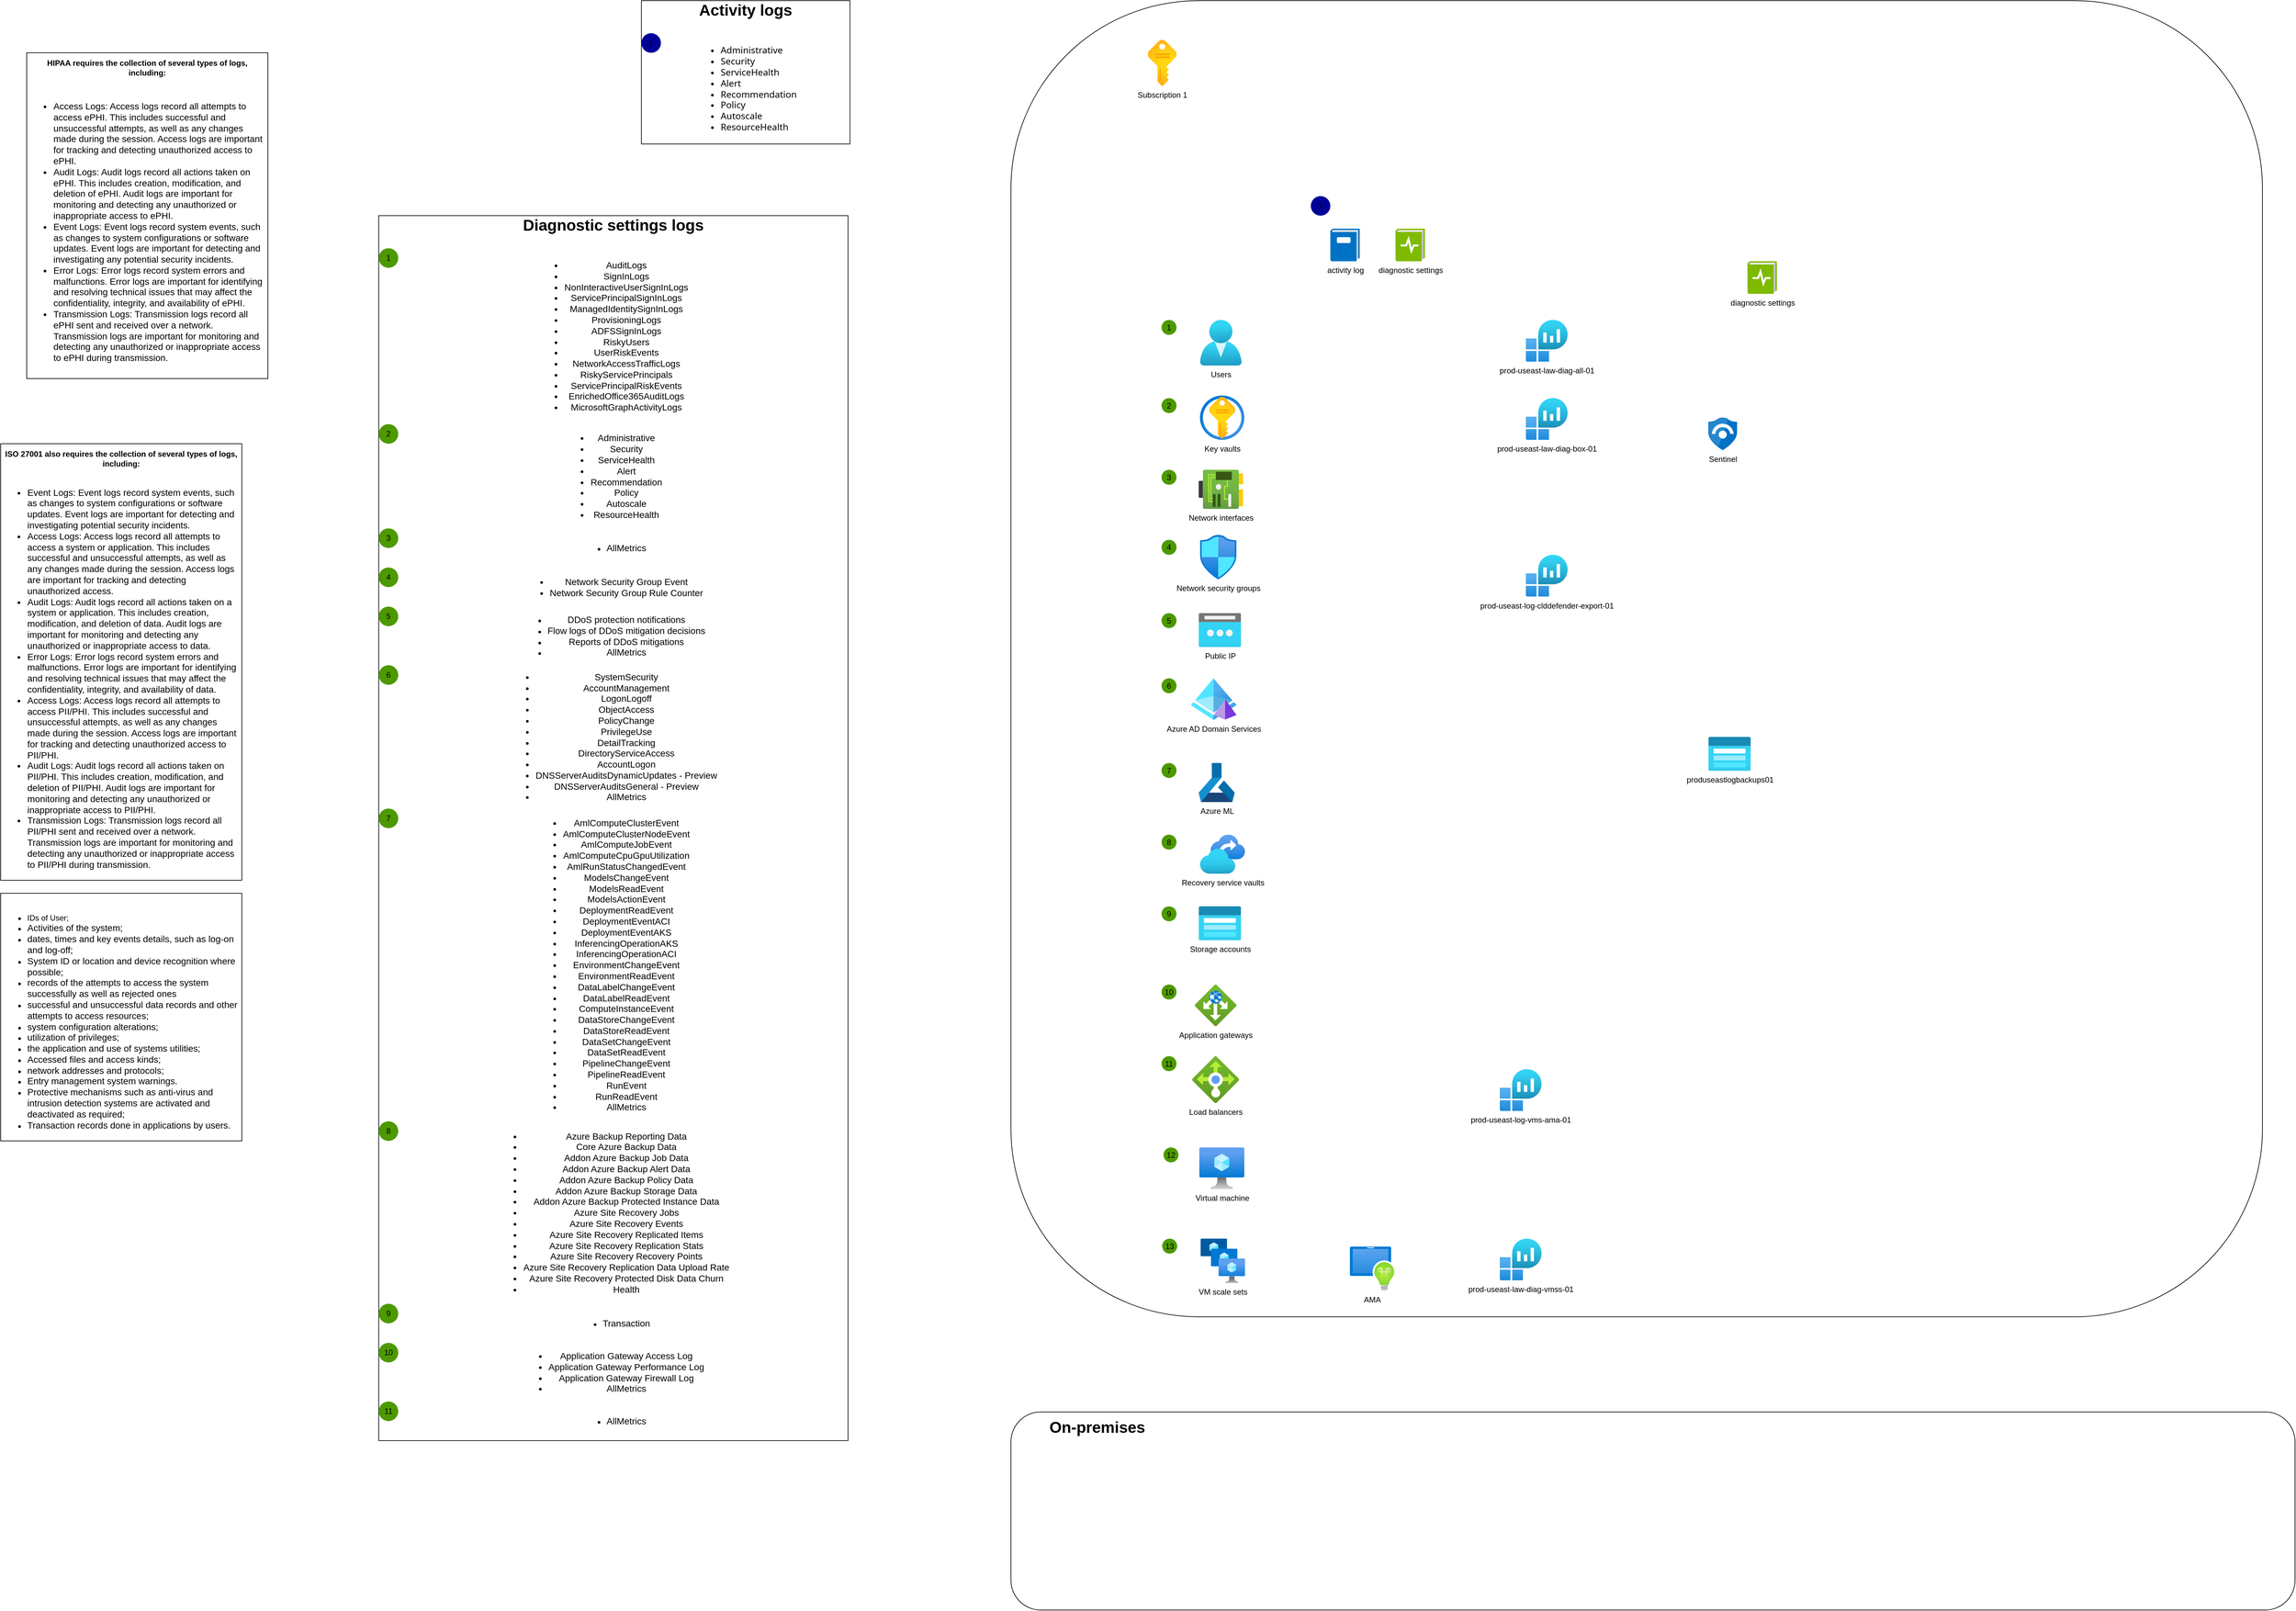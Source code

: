 <mxfile compressed="true" version="21.5.2" type="github"><diagram name="Page-1" id="dkmab9GLrClfwDP9RH8d"><mxGraphModel dx="7014" dy="3872" grid="1" gridSize="10" guides="1" tooltips="1" connect="1" arrows="1" fold="1" page="1" pageScale="1" pageWidth="827" pageHeight="1169" math="0" shadow="0"><root><mxCell id="0"/><mxCell id="1" parent="0"/><mxCell id="lK_kKArGwj4I3FMrGu4r-29" value="" style="rounded=1;whiteSpace=wrap;html=1;labelBackgroundColor=default;" parent="1" vertex="1"><mxGeometry x="-580" y="-610" width="1920" height="2020" as="geometry"/></mxCell><mxCell id="lK_kKArGwj4I3FMrGu4r-1" value="prod-useast-law-diag-vmss-01" style="image;aspect=fixed;html=1;points=[];align=center;fontSize=12;image=img/lib/azure2/analytics/Log_Analytics_Workspaces.svg;" parent="1" vertex="1"><mxGeometry x="170" y="1290" width="64" height="64" as="geometry"/></mxCell><mxCell id="lK_kKArGwj4I3FMrGu4r-2" value="prod-useast-law-diag-box-01" style="image;aspect=fixed;html=1;points=[];align=center;fontSize=12;image=img/lib/azure2/analytics/Log_Analytics_Workspaces.svg;" parent="1" vertex="1"><mxGeometry x="210" width="64" height="64" as="geometry"/></mxCell><mxCell id="lK_kKArGwj4I3FMrGu4r-3" value="prod-useast-law-diag-all-01" style="image;aspect=fixed;html=1;points=[];align=center;fontSize=12;image=img/lib/azure2/analytics/Log_Analytics_Workspaces.svg;" parent="1" vertex="1"><mxGeometry x="210" y="-120" width="64" height="64" as="geometry"/></mxCell><mxCell id="lK_kKArGwj4I3FMrGu4r-4" value="prod-useast-log-clddefender-export-01" style="image;aspect=fixed;html=1;points=[];align=center;fontSize=12;image=img/lib/azure2/analytics/Log_Analytics_Workspaces.svg;" parent="1" vertex="1"><mxGeometry x="210" y="240.5" width="64" height="64" as="geometry"/></mxCell><mxCell id="lK_kKArGwj4I3FMrGu4r-10" value="prod-useast-log-vms-ama-01" style="image;aspect=fixed;html=1;points=[];align=center;fontSize=12;image=img/lib/azure2/analytics/Log_Analytics_Workspaces.svg;" parent="1" vertex="1"><mxGeometry x="170" y="1030" width="64" height="64" as="geometry"/></mxCell><mxCell id="lK_kKArGwj4I3FMrGu4r-11" value="produseastlogbackups01" style="image;aspect=fixed;html=1;points=[];align=center;fontSize=12;image=img/lib/azure2/storage/Storage_Accounts_Classic.svg;" parent="1" vertex="1"><mxGeometry x="490" y="520" width="65" height="52" as="geometry"/></mxCell><mxCell id="lK_kKArGwj4I3FMrGu4r-12" value="diagnostic settings" style="image;sketch=0;aspect=fixed;html=1;points=[];align=center;fontSize=12;image=img/lib/mscae/LogDiagnostics.svg;" parent="1" vertex="1"><mxGeometry x="550" y="-210" width="45" height="50" as="geometry"/></mxCell><mxCell id="lK_kKArGwj4I3FMrGu4r-13" value="diagnostic settings" style="image;sketch=0;aspect=fixed;html=1;points=[];align=center;fontSize=12;image=img/lib/mscae/LogDiagnostics.svg;" parent="1" vertex="1"><mxGeometry x="10" y="-260" width="45" height="50" as="geometry"/></mxCell><mxCell id="lK_kKArGwj4I3FMrGu4r-14" value="activity log" style="image;sketch=0;aspect=fixed;html=1;points=[];align=center;fontSize=12;image=img/lib/mscae/Log.svg;" parent="1" vertex="1"><mxGeometry x="-90" y="-260" width="45" height="50" as="geometry"/></mxCell><mxCell id="lK_kKArGwj4I3FMrGu4r-15" value="Sentinel" style="image;sketch=0;aspect=fixed;html=1;points=[];align=center;fontSize=12;image=img/lib/mscae/Azure_Sentinel.svg;" parent="1" vertex="1"><mxGeometry x="490" y="30" width="44" height="50" as="geometry"/></mxCell><mxCell id="lK_kKArGwj4I3FMrGu4r-16" value="Users" style="image;aspect=fixed;html=1;points=[];align=center;fontSize=12;image=img/lib/azure2/identity/Users.svg;" parent="1" vertex="1"><mxGeometry x="-290" y="-120" width="64" height="70" as="geometry"/></mxCell><mxCell id="lK_kKArGwj4I3FMrGu4r-17" value="Key vaults" style="image;aspect=fixed;html=1;points=[];align=center;fontSize=12;image=img/lib/azure2/security/Key_Vaults.svg;" parent="1" vertex="1"><mxGeometry x="-290" y="-4" width="68" height="68" as="geometry"/></mxCell><mxCell id="lK_kKArGwj4I3FMrGu4r-18" value="Network interfaces" style="image;aspect=fixed;html=1;points=[];align=center;fontSize=12;image=img/lib/azure2/networking/Network_Interfaces.svg;" parent="1" vertex="1"><mxGeometry x="-292" y="110" width="68" height="60" as="geometry"/></mxCell><mxCell id="lK_kKArGwj4I3FMrGu4r-19" value="Network security groups" style="image;aspect=fixed;html=1;points=[];align=center;fontSize=12;image=img/lib/azure2/networking/Network_Security_Groups.svg;" parent="1" vertex="1"><mxGeometry x="-290" y="210" width="56.0" height="68" as="geometry"/></mxCell><mxCell id="lK_kKArGwj4I3FMrGu4r-20" value="Public IP" style="image;aspect=fixed;html=1;points=[];align=center;fontSize=12;image=img/lib/azure2/networking/Public_IP_Addresses.svg;" parent="1" vertex="1"><mxGeometry x="-292" y="330" width="65" height="52" as="geometry"/></mxCell><mxCell id="lK_kKArGwj4I3FMrGu4r-21" value="VM scale sets" style="image;aspect=fixed;html=1;points=[];align=center;fontSize=12;image=img/lib/azure2/compute/VM_Scale_Sets.svg;" parent="1" vertex="1"><mxGeometry x="-289" y="1290" width="68" height="68" as="geometry"/></mxCell><mxCell id="lK_kKArGwj4I3FMrGu4r-22" value="Azure ML" style="image;sketch=0;aspect=fixed;html=1;points=[];align=center;fontSize=12;image=img/lib/mscae/Machine_Learning_Service_Workspaces.svg;" parent="1" vertex="1"><mxGeometry x="-292" y="560" width="55.2" height="60" as="geometry"/></mxCell><mxCell id="lK_kKArGwj4I3FMrGu4r-23" value="Recovery service vaults" style="image;aspect=fixed;html=1;points=[];align=center;fontSize=12;image=img/lib/azure2/management_governance/Recovery_Services_Vaults.svg;" parent="1" vertex="1"><mxGeometry x="-290" y="670" width="69" height="60" as="geometry"/></mxCell><mxCell id="lK_kKArGwj4I3FMrGu4r-24" value="Storage accounts" style="image;aspect=fixed;html=1;points=[];align=center;fontSize=12;image=img/lib/azure2/storage/Storage_Accounts_Classic.svg;" parent="1" vertex="1"><mxGeometry x="-292" y="780" width="65" height="52" as="geometry"/></mxCell><mxCell id="lK_kKArGwj4I3FMrGu4r-25" value="Application gateways" style="image;aspect=fixed;html=1;points=[];align=center;fontSize=12;image=img/lib/azure2/networking/Application_Gateways.svg;" parent="1" vertex="1"><mxGeometry x="-298" y="900" width="64" height="64" as="geometry"/></mxCell><mxCell id="lK_kKArGwj4I3FMrGu4r-26" value="Virtual machine" style="image;aspect=fixed;html=1;points=[];align=center;fontSize=12;image=img/lib/azure2/compute/Virtual_Machine.svg;" parent="1" vertex="1"><mxGeometry x="-291" y="1150" width="69" height="64" as="geometry"/></mxCell><mxCell id="lK_kKArGwj4I3FMrGu4r-28" value="Subscription 1" style="image;aspect=fixed;html=1;points=[];align=center;fontSize=12;image=img/lib/azure2/general/Subscriptions.svg;" parent="1" vertex="1"><mxGeometry x="-370" y="-550" width="44" height="71" as="geometry"/></mxCell><mxCell id="WbE1LeyKp8yqfBWYO2oa-1" value="" style="rounded=0;whiteSpace=wrap;html=1;strokeColor=#000000;labelBackgroundColor=default;" parent="1" vertex="1"><mxGeometry x="-1550" y="-280" width="720" height="1880" as="geometry"/></mxCell><mxCell id="WbE1LeyKp8yqfBWYO2oa-4" value="&lt;b&gt;&lt;font style=&quot;font-size: 24px;&quot;&gt;Diagnostic settings logs&lt;/font&gt;&lt;/b&gt;" style="text;html=1;strokeColor=none;fillColor=none;align=center;verticalAlign=middle;whiteSpace=wrap;rounded=0;strokeWidth=8;" parent="1" vertex="1"><mxGeometry x="-1550" y="-280" width="720" height="30" as="geometry"/></mxCell><mxCell id="WbE1LeyKp8yqfBWYO2oa-7" value="&lt;ul style=&quot;outline: none !important; font-size: 14px;&quot; class=&quot;&quot; data-bind=&quot;foreach: data.availableCategories, visible: data.summaryOptions.isShoeBoxV2()&quot;&gt;&lt;li style=&quot;font-weight: inherit; outline: none !important;&quot;&gt;&lt;font style=&quot;font-size: 14px;&quot;&gt;AuditLogs&lt;/font&gt;&lt;/li&gt;&lt;li style=&quot;font-weight: inherit; outline: none !important;&quot;&gt;&lt;span style=&quot;font-weight: inherit; outline: none !important;&quot; data-bind=&quot;text: localizedValue&quot;&gt;&lt;font style=&quot;font-size: 14px;&quot;&gt;SignInLogs&lt;/font&gt;&lt;/span&gt;&lt;/li&gt;&lt;li style=&quot;font-weight: inherit; outline: none !important;&quot;&gt;&lt;span style=&quot;font-weight: inherit; outline: none !important;&quot; data-bind=&quot;text: localizedValue&quot;&gt;&lt;font style=&quot;font-size: 14px;&quot;&gt;NonInteractiveUserSignInLogs&lt;/font&gt;&lt;/span&gt;&lt;/li&gt;&lt;li style=&quot;font-weight: inherit; outline: none !important;&quot;&gt;&lt;span style=&quot;font-weight: inherit; outline: none !important;&quot; data-bind=&quot;text: localizedValue&quot;&gt;&lt;font style=&quot;font-size: 14px;&quot;&gt;ServicePrincipalSignInLogs&lt;/font&gt;&lt;/span&gt;&lt;/li&gt;&lt;li style=&quot;font-weight: inherit; outline: none !important;&quot;&gt;&lt;span style=&quot;font-weight: inherit; outline: none !important;&quot; data-bind=&quot;text: localizedValue&quot;&gt;&lt;font style=&quot;font-size: 14px;&quot;&gt;ManagedIdentitySignInLogs&lt;/font&gt;&lt;/span&gt;&lt;/li&gt;&lt;li style=&quot;font-weight: inherit; outline: none !important;&quot;&gt;&lt;span style=&quot;font-weight: inherit; outline: none !important;&quot; data-bind=&quot;text: localizedValue&quot;&gt;&lt;font style=&quot;font-size: 14px;&quot;&gt;ProvisioningLogs&lt;/font&gt;&lt;/span&gt;&lt;/li&gt;&lt;li style=&quot;font-weight: inherit; outline: none !important;&quot;&gt;&lt;span style=&quot;font-weight: inherit; outline: none !important;&quot; data-bind=&quot;text: localizedValue&quot;&gt;&lt;font style=&quot;font-size: 14px;&quot;&gt;ADFSSignInLogs&lt;/font&gt;&lt;/span&gt;&lt;/li&gt;&lt;li style=&quot;font-weight: inherit; outline: none !important;&quot;&gt;&lt;span style=&quot;font-weight: inherit; outline: none !important;&quot; data-bind=&quot;text: localizedValue&quot;&gt;&lt;font style=&quot;font-size: 14px;&quot;&gt;RiskyUsers&lt;/font&gt;&lt;/span&gt;&lt;/li&gt;&lt;li style=&quot;font-weight: inherit; outline: none !important;&quot;&gt;&lt;span style=&quot;font-weight: inherit; outline: none !important;&quot; data-bind=&quot;text: localizedValue&quot;&gt;&lt;font style=&quot;font-size: 14px;&quot;&gt;UserRiskEvents&lt;/font&gt;&lt;/span&gt;&lt;/li&gt;&lt;li style=&quot;font-weight: inherit; outline: none !important;&quot;&gt;&lt;span style=&quot;font-weight: inherit; outline: none !important;&quot; data-bind=&quot;text: localizedValue&quot;&gt;&lt;font style=&quot;font-size: 14px;&quot;&gt;NetworkAccessTrafficLogs&lt;/font&gt;&lt;/span&gt;&lt;/li&gt;&lt;li style=&quot;font-weight: inherit; outline: none !important;&quot;&gt;&lt;span style=&quot;font-weight: inherit; outline: none !important;&quot; data-bind=&quot;text: localizedValue&quot;&gt;&lt;font style=&quot;font-size: 14px;&quot;&gt;RiskyServicePrincipals&lt;/font&gt;&lt;/span&gt;&lt;/li&gt;&lt;li style=&quot;font-weight: inherit; outline: none !important;&quot;&gt;&lt;span style=&quot;font-weight: inherit; outline: none !important;&quot; data-bind=&quot;text: localizedValue&quot;&gt;&lt;font style=&quot;font-size: 14px;&quot;&gt;ServicePrincipalRiskEvents&lt;/font&gt;&lt;/span&gt;&lt;/li&gt;&lt;li style=&quot;font-weight: inherit; outline: none !important;&quot;&gt;&lt;span style=&quot;font-weight: inherit; outline: none !important;&quot; data-bind=&quot;text: localizedValue&quot;&gt;&lt;font style=&quot;font-size: 14px;&quot;&gt;EnrichedOffice365AuditLogs&lt;/font&gt;&lt;/span&gt;&lt;/li&gt;&lt;li style=&quot;font-weight: inherit; outline: none !important;&quot;&gt;&lt;span style=&quot;font-weight: inherit; outline: none !important;&quot; data-bind=&quot;text: localizedValue&quot;&gt;&lt;font style=&quot;font-size: 14px;&quot;&gt;MicrosoftGraphActivityLogs&lt;/font&gt;&lt;/span&gt;&lt;/li&gt;&lt;/ul&gt;" style="text;html=1;strokeColor=none;fillColor=none;align=center;verticalAlign=middle;whiteSpace=wrap;rounded=0;labelBackgroundColor=none;fontColor=default;" parent="1" vertex="1"><mxGeometry x="-1550" y="-230" width="720" height="270" as="geometry"/></mxCell><mxCell id="X6pGdibxIXQgzbIz9SDd-1" value="Azure AD Domain Services" style="image;aspect=fixed;html=1;points=[];align=center;fontSize=12;image=img/lib/azure2/identity/Azure_AD_Domain_Services.svg;" vertex="1" parent="1"><mxGeometry x="-304" y="430" width="70" height="64" as="geometry"/></mxCell><mxCell id="X6pGdibxIXQgzbIz9SDd-2" value="1" style="ellipse;whiteSpace=wrap;html=1;aspect=fixed;fillColor=#4D9900;strokeColor=none;labelBackgroundColor=none;" vertex="1" parent="1"><mxGeometry x="-349" y="-120" width="23" height="23" as="geometry"/></mxCell><mxCell id="X6pGdibxIXQgzbIz9SDd-3" value="2" style="ellipse;whiteSpace=wrap;html=1;aspect=fixed;fillColor=#4D9900;strokeColor=none;labelBackgroundColor=none;" vertex="1" parent="1"><mxGeometry x="-349" width="23" height="23" as="geometry"/></mxCell><mxCell id="X6pGdibxIXQgzbIz9SDd-4" value="3" style="ellipse;whiteSpace=wrap;html=1;aspect=fixed;fillColor=#4D9900;strokeColor=none;labelBackgroundColor=none;" vertex="1" parent="1"><mxGeometry x="-349" y="110" width="23" height="23" as="geometry"/></mxCell><mxCell id="X6pGdibxIXQgzbIz9SDd-5" value="4" style="ellipse;whiteSpace=wrap;html=1;aspect=fixed;fillColor=#4D9900;strokeColor=none;labelBackgroundColor=none;" vertex="1" parent="1"><mxGeometry x="-349" y="217.5" width="23" height="23" as="geometry"/></mxCell><mxCell id="X6pGdibxIXQgzbIz9SDd-6" value="5" style="ellipse;whiteSpace=wrap;html=1;aspect=fixed;fillColor=#4D9900;strokeColor=none;labelBackgroundColor=none;" vertex="1" parent="1"><mxGeometry x="-349" y="330" width="23" height="23" as="geometry"/></mxCell><mxCell id="X6pGdibxIXQgzbIz9SDd-7" value="13" style="ellipse;whiteSpace=wrap;html=1;aspect=fixed;fillColor=#4D9900;strokeColor=none;labelBackgroundColor=none;" vertex="1" parent="1"><mxGeometry x="-348" y="1290" width="23" height="23" as="geometry"/></mxCell><mxCell id="X6pGdibxIXQgzbIz9SDd-8" value="7" style="ellipse;whiteSpace=wrap;html=1;aspect=fixed;fillColor=#4D9900;strokeColor=none;labelBackgroundColor=none;" vertex="1" parent="1"><mxGeometry x="-349" y="560" width="23" height="23" as="geometry"/></mxCell><mxCell id="X6pGdibxIXQgzbIz9SDd-9" value="8" style="ellipse;whiteSpace=wrap;html=1;aspect=fixed;fillColor=#4D9900;strokeColor=none;labelBackgroundColor=none;" vertex="1" parent="1"><mxGeometry x="-349" y="670" width="23" height="23" as="geometry"/></mxCell><mxCell id="X6pGdibxIXQgzbIz9SDd-10" value="9" style="ellipse;whiteSpace=wrap;html=1;aspect=fixed;fillColor=#4D9900;strokeColor=none;labelBackgroundColor=none;" vertex="1" parent="1"><mxGeometry x="-349" y="780" width="23" height="23" as="geometry"/></mxCell><mxCell id="X6pGdibxIXQgzbIz9SDd-11" value="10" style="ellipse;whiteSpace=wrap;html=1;aspect=fixed;fillColor=#4D9900;strokeColor=none;labelBackgroundColor=none;" vertex="1" parent="1"><mxGeometry x="-349" y="900" width="23" height="23" as="geometry"/></mxCell><mxCell id="X6pGdibxIXQgzbIz9SDd-12" value="12" style="ellipse;whiteSpace=wrap;html=1;aspect=fixed;fillColor=#4D9900;strokeColor=none;labelBackgroundColor=none;" vertex="1" parent="1"><mxGeometry x="-346" y="1150" width="23" height="23" as="geometry"/></mxCell><mxCell id="X6pGdibxIXQgzbIz9SDd-13" value="6" style="ellipse;whiteSpace=wrap;html=1;aspect=fixed;fillColor=#4D9900;strokeColor=none;labelBackgroundColor=none;" vertex="1" parent="1"><mxGeometry x="-349" y="430" width="23" height="23" as="geometry"/></mxCell><mxCell id="X6pGdibxIXQgzbIz9SDd-14" value="1" style="ellipse;whiteSpace=wrap;html=1;aspect=fixed;fillColor=#4D9900;strokeColor=none;labelBackgroundColor=none;align=center;" vertex="1" parent="1"><mxGeometry x="-1550" y="-230" width="30" height="30" as="geometry"/></mxCell><mxCell id="X6pGdibxIXQgzbIz9SDd-15" value="" style="rounded=0;whiteSpace=wrap;html=1;strokeColor=#000000;labelBackgroundColor=default;" vertex="1" parent="1"><mxGeometry x="-1147" y="-610" width="320" height="220" as="geometry"/></mxCell><mxCell id="X6pGdibxIXQgzbIz9SDd-16" value="&lt;b&gt;&lt;font style=&quot;font-size: 24px;&quot;&gt;Activity logs&lt;/font&gt;&lt;/b&gt;" style="text;html=1;strokeColor=none;fillColor=none;align=center;verticalAlign=middle;whiteSpace=wrap;rounded=0;strokeWidth=8;" vertex="1" parent="1"><mxGeometry x="-1147" y="-610" width="320" height="30" as="geometry"/></mxCell><mxCell id="X6pGdibxIXQgzbIz9SDd-17" value="&lt;ul style=&quot;text-align: start; font-size: 14px; outline: none !important;&quot; class=&quot;&quot; data-bind=&quot;foreach: data.availableCategories, visible: data.summaryOptions.isShoeBoxV2()&quot;&gt;&lt;li style=&quot;font-size: 14px; outline: none !important;&quot;&gt;&lt;font face=&quot;az_ea_font, Segoe UI, az_font, system-ui, -apple-system, BlinkMacSystemFont, Roboto, Oxygen, Ubuntu, Cantarell, Open Sans, Helvetica Neue, sans-serif&quot; style=&quot;font-size: 14px;&quot;&gt;Administrative&lt;/font&gt;&lt;/li&gt;&lt;li style=&quot;font-size: 14px; outline: none !important;&quot;&gt;&lt;font face=&quot;az_ea_font, Segoe UI, az_font, system-ui, -apple-system, BlinkMacSystemFont, Roboto, Oxygen, Ubuntu, Cantarell, Open Sans, Helvetica Neue, sans-serif&quot; style=&quot;font-size: 14px;&quot;&gt;&lt;span style=&quot;font-size: 14px;&quot;&gt;Security&lt;/span&gt;&lt;/font&gt;&lt;/li&gt;&lt;li style=&quot;font-size: 14px; outline: none !important;&quot;&gt;&lt;font face=&quot;az_ea_font, Segoe UI, az_font, system-ui, -apple-system, BlinkMacSystemFont, Roboto, Oxygen, Ubuntu, Cantarell, Open Sans, Helvetica Neue, sans-serif&quot; style=&quot;font-size: 14px;&quot;&gt;&lt;span style=&quot;font-size: 14px;&quot;&gt;ServiceHealth&lt;/span&gt;&lt;/font&gt;&lt;/li&gt;&lt;li style=&quot;font-size: 14px; outline: none !important;&quot;&gt;&lt;font style=&quot;font-size: 14px;&quot; face=&quot;az_ea_font, Segoe UI, az_font, system-ui, -apple-system, BlinkMacSystemFont, Roboto, Oxygen, Ubuntu, Cantarell, Open Sans, Helvetica Neue, sans-serif&quot;&gt;Alert&lt;/font&gt;&lt;/li&gt;&lt;li style=&quot;font-size: 14px; outline: none !important;&quot;&gt;&lt;font face=&quot;az_ea_font, Segoe UI, az_font, system-ui, -apple-system, BlinkMacSystemFont, Roboto, Oxygen, Ubuntu, Cantarell, Open Sans, Helvetica Neue, sans-serif&quot; style=&quot;font-size: 14px;&quot;&gt;&lt;span style=&quot;font-size: 14px;&quot;&gt;Recommendation&lt;/span&gt;&lt;/font&gt;&lt;/li&gt;&lt;li style=&quot;font-size: 14px; outline: none !important;&quot;&gt;&lt;font face=&quot;az_ea_font, Segoe UI, az_font, system-ui, -apple-system, BlinkMacSystemFont, Roboto, Oxygen, Ubuntu, Cantarell, Open Sans, Helvetica Neue, sans-serif&quot; style=&quot;font-size: 14px;&quot;&gt;&lt;span style=&quot;font-size: 14px;&quot;&gt;Policy&lt;/span&gt;&lt;/font&gt;&lt;/li&gt;&lt;li style=&quot;font-size: 14px; outline: none !important;&quot;&gt;&lt;font face=&quot;az_ea_font, Segoe UI, az_font, system-ui, -apple-system, BlinkMacSystemFont, Roboto, Oxygen, Ubuntu, Cantarell, Open Sans, Helvetica Neue, sans-serif&quot; style=&quot;font-size: 14px;&quot;&gt;&lt;span style=&quot;font-size: 14px;&quot;&gt;Autoscale&lt;/span&gt;&lt;/font&gt;&lt;/li&gt;&lt;li style=&quot;font-size: 14px; outline: none !important;&quot;&gt;&lt;font face=&quot;az_ea_font, Segoe UI, az_font, system-ui, -apple-system, BlinkMacSystemFont, Roboto, Oxygen, Ubuntu, Cantarell, Open Sans, Helvetica Neue, sans-serif&quot; style=&quot;font-size: 14px;&quot;&gt;&lt;span style=&quot;font-size: 14px;&quot;&gt;ResourceHealth&lt;/span&gt;&lt;/font&gt;&lt;/li&gt;&lt;/ul&gt;" style="text;html=1;strokeColor=none;fillColor=none;align=center;verticalAlign=middle;whiteSpace=wrap;rounded=0;labelBackgroundColor=none;fontColor=default;fontSize=14;" vertex="1" parent="1"><mxGeometry x="-1147" y="-560" width="320" height="170" as="geometry"/></mxCell><mxCell id="X6pGdibxIXQgzbIz9SDd-18" value="1" style="ellipse;whiteSpace=wrap;html=1;aspect=fixed;fillColor=#000099;strokeColor=none;labelBackgroundColor=none;" vertex="1" parent="1"><mxGeometry x="-1147" y="-560" width="30" height="30" as="geometry"/></mxCell><mxCell id="X6pGdibxIXQgzbIz9SDd-19" value="1" style="ellipse;whiteSpace=wrap;html=1;aspect=fixed;fillColor=#000099;strokeColor=none;labelBackgroundColor=none;" vertex="1" parent="1"><mxGeometry x="-120" y="-310" width="30" height="30" as="geometry"/></mxCell><mxCell id="X6pGdibxIXQgzbIz9SDd-21" style="edgeStyle=orthogonalEdgeStyle;rounded=0;orthogonalLoop=1;jettySize=auto;html=1;exitX=0.5;exitY=1;exitDx=0;exitDy=0;" edge="1" parent="1" source="X6pGdibxIXQgzbIz9SDd-17" target="X6pGdibxIXQgzbIz9SDd-17"><mxGeometry relative="1" as="geometry"/></mxCell><mxCell id="X6pGdibxIXQgzbIz9SDd-23" value="&lt;ul style=&quot;outline: none !important; font-size: 14px;&quot; class=&quot;&quot; data-bind=&quot;foreach: data.availableCategories, visible: data.summaryOptions.isShoeBoxV2()&quot;&gt;&lt;li style=&quot;outline: none !important;&quot;&gt;&lt;font style=&quot;font-size: 14px;&quot;&gt;&lt;span style=&quot;background-color: initial;&quot;&gt;Administrative&lt;/span&gt;&lt;br&gt;&lt;/font&gt;&lt;/li&gt;&lt;li style=&quot;outline: none !important;&quot;&gt;&lt;font style=&quot;font-size: 14px;&quot;&gt;Security&lt;/font&gt;&lt;/li&gt;&lt;li style=&quot;outline: none !important;&quot;&gt;&lt;font style=&quot;font-size: 14px;&quot;&gt;ServiceHealth&lt;/font&gt;&lt;/li&gt;&lt;li style=&quot;outline: none !important;&quot;&gt;&lt;font style=&quot;font-size: 14px;&quot;&gt;Alert&lt;/font&gt;&lt;/li&gt;&lt;li style=&quot;outline: none !important;&quot;&gt;&lt;font style=&quot;font-size: 14px;&quot;&gt;Recommendation&lt;/font&gt;&lt;/li&gt;&lt;li style=&quot;outline: none !important;&quot;&gt;&lt;font style=&quot;font-size: 14px;&quot;&gt;Policy&lt;/font&gt;&lt;/li&gt;&lt;li style=&quot;outline: none !important;&quot;&gt;&lt;font style=&quot;font-size: 14px;&quot;&gt;Autoscale&lt;/font&gt;&lt;/li&gt;&lt;li style=&quot;outline: none !important;&quot;&gt;&lt;font style=&quot;font-size: 14px;&quot;&gt;ResourceHealth&lt;/font&gt;&lt;/li&gt;&lt;/ul&gt;" style="text;html=1;strokeColor=none;fillColor=none;align=center;verticalAlign=middle;whiteSpace=wrap;rounded=0;labelBackgroundColor=none;fontColor=default;" vertex="1" parent="1"><mxGeometry x="-1550" y="40" width="720" height="160" as="geometry"/></mxCell><mxCell id="X6pGdibxIXQgzbIz9SDd-24" value="2" style="ellipse;whiteSpace=wrap;html=1;aspect=fixed;fillColor=#4D9900;strokeColor=none;labelBackgroundColor=none;align=center;" vertex="1" parent="1"><mxGeometry x="-1550" y="40" width="30" height="30" as="geometry"/></mxCell><mxCell id="X6pGdibxIXQgzbIz9SDd-25" value="&lt;ul style=&quot;outline: none !important;&quot; class=&quot;&quot; data-bind=&quot;foreach: data.availableCategories, visible: data.summaryOptions.isShoeBoxV2()&quot;&gt;&lt;li style=&quot;box-sizing: content-box; -webkit-font-smoothing: antialiased; font-weight: inherit; outline: none;&quot;&gt;&lt;font style=&quot;box-sizing: content-box; -webkit-font-smoothing: antialiased; font-size: 14px;&quot;&gt;AllMetrics&lt;/font&gt;&lt;/li&gt;&lt;/ul&gt;" style="text;html=1;strokeColor=none;fillColor=none;align=center;verticalAlign=middle;whiteSpace=wrap;rounded=0;labelBackgroundColor=none;fontColor=default;" vertex="1" parent="1"><mxGeometry x="-1550" y="200" width="720" height="60" as="geometry"/></mxCell><mxCell id="X6pGdibxIXQgzbIz9SDd-26" value="3" style="ellipse;whiteSpace=wrap;html=1;aspect=fixed;fillColor=#4D9900;strokeColor=none;labelBackgroundColor=none;align=center;" vertex="1" parent="1"><mxGeometry x="-1550" y="200" width="30" height="30" as="geometry"/></mxCell><mxCell id="X6pGdibxIXQgzbIz9SDd-27" value="&lt;ul style=&quot;outline: none !important; font-size: 14px;&quot; class=&quot;&quot; data-bind=&quot;foreach: data.availableCategories, visible: data.summaryOptions.isShoeBoxV2()&quot;&gt;&lt;li style=&quot;box-sizing: content-box; -webkit-font-smoothing: antialiased; outline: none;&quot;&gt;&lt;font style=&quot;font-size: 14px;&quot;&gt;&lt;span style=&quot;background-color: initial;&quot;&gt;Network Security Group Event&lt;/span&gt;&lt;br&gt;&lt;/font&gt;&lt;/li&gt;&lt;li style=&quot;box-sizing: content-box; -webkit-font-smoothing: antialiased; outline: none;&quot;&gt;&lt;font style=&quot;font-size: 14px;&quot;&gt;Network Security Group Rule Counter&lt;/font&gt;&lt;/li&gt;&lt;/ul&gt;" style="text;html=1;strokeColor=none;fillColor=none;align=center;verticalAlign=middle;whiteSpace=wrap;rounded=0;labelBackgroundColor=none;fontColor=default;" vertex="1" parent="1"><mxGeometry x="-1550" y="260" width="720" height="60" as="geometry"/></mxCell><mxCell id="X6pGdibxIXQgzbIz9SDd-28" value="4" style="ellipse;whiteSpace=wrap;html=1;aspect=fixed;fillColor=#4D9900;strokeColor=none;labelBackgroundColor=none;align=center;" vertex="1" parent="1"><mxGeometry x="-1550" y="260" width="30" height="30" as="geometry"/></mxCell><mxCell id="X6pGdibxIXQgzbIz9SDd-29" value="&lt;ul style=&quot;outline: none !important;&quot; class=&quot;&quot; data-bind=&quot;foreach: data.availableCategories, visible: data.summaryOptions.isShoeBoxV2()&quot;&gt;&lt;li style=&quot;box-sizing: content-box; -webkit-font-smoothing: antialiased; outline: none;&quot;&gt;&lt;span style=&quot;font-size: 14px; background-color: initial;&quot;&gt;DDoS protection notifications&lt;/span&gt;&lt;br&gt;&lt;/li&gt;&lt;li style=&quot;box-sizing: content-box; -webkit-font-smoothing: antialiased; outline: none;&quot;&gt;&lt;span style=&quot;font-size: 14px;&quot;&gt;Flow logs of DDoS mitigation decisions&lt;/span&gt;&lt;/li&gt;&lt;li style=&quot;box-sizing: content-box; -webkit-font-smoothing: antialiased; outline: none;&quot;&gt;&lt;span style=&quot;font-size: 14px;&quot;&gt;Reports of DDoS mitigations&lt;/span&gt;&lt;/li&gt;&lt;li style=&quot;box-sizing: content-box; -webkit-font-smoothing: antialiased; outline: none;&quot;&gt;&lt;span style=&quot;font-size: 14px;&quot;&gt;AllMetrics&lt;/span&gt;&lt;/li&gt;&lt;/ul&gt;" style="text;html=1;strokeColor=none;fillColor=none;align=center;verticalAlign=middle;whiteSpace=wrap;rounded=0;labelBackgroundColor=none;fontColor=default;" vertex="1" parent="1"><mxGeometry x="-1550" y="320" width="720" height="90" as="geometry"/></mxCell><mxCell id="X6pGdibxIXQgzbIz9SDd-30" value="5" style="ellipse;whiteSpace=wrap;html=1;aspect=fixed;fillColor=#4D9900;strokeColor=none;labelBackgroundColor=none;align=center;" vertex="1" parent="1"><mxGeometry x="-1550" y="320" width="30" height="30" as="geometry"/></mxCell><mxCell id="X6pGdibxIXQgzbIz9SDd-32" value="Load balancers" style="image;aspect=fixed;html=1;points=[];align=center;fontSize=12;image=img/lib/azure2/networking/Load_Balancers.svg;" vertex="1" parent="1"><mxGeometry x="-302" y="1010" width="72" height="72" as="geometry"/></mxCell><mxCell id="X6pGdibxIXQgzbIz9SDd-33" value="11" style="ellipse;whiteSpace=wrap;html=1;aspect=fixed;fillColor=#4D9900;strokeColor=none;labelBackgroundColor=none;" vertex="1" parent="1"><mxGeometry x="-349" y="1010" width="23" height="23" as="geometry"/></mxCell><mxCell id="X6pGdibxIXQgzbIz9SDd-34" value="&lt;ul style=&quot;outline: none !important; font-size: 14px;&quot; class=&quot;&quot; data-bind=&quot;foreach: data.availableCategories, visible: data.summaryOptions.isShoeBoxV2()&quot;&gt;&lt;li style=&quot;box-sizing: content-box; -webkit-font-smoothing: antialiased; outline: none;&quot;&gt;&lt;span style=&quot;background-color: initial;&quot;&gt;SystemSecurity&lt;/span&gt;&lt;br&gt;&lt;/li&gt;&lt;li style=&quot;box-sizing: content-box; -webkit-font-smoothing: antialiased; outline: none;&quot;&gt;&lt;font style=&quot;font-size: 14px;&quot;&gt;AccountManagement&lt;/font&gt;&lt;/li&gt;&lt;li style=&quot;box-sizing: content-box; -webkit-font-smoothing: antialiased; outline: none;&quot;&gt;&lt;font style=&quot;font-size: 14px;&quot;&gt;LogonLogoff&lt;/font&gt;&lt;/li&gt;&lt;li style=&quot;box-sizing: content-box; -webkit-font-smoothing: antialiased; outline: none;&quot;&gt;&lt;font style=&quot;font-size: 14px;&quot;&gt;ObjectAccess&lt;/font&gt;&lt;/li&gt;&lt;li style=&quot;box-sizing: content-box; -webkit-font-smoothing: antialiased; outline: none;&quot;&gt;&lt;font style=&quot;font-size: 14px;&quot;&gt;PolicyChange&lt;/font&gt;&lt;/li&gt;&lt;li style=&quot;box-sizing: content-box; -webkit-font-smoothing: antialiased; outline: none;&quot;&gt;&lt;font style=&quot;font-size: 14px;&quot;&gt;PrivilegeUse&lt;/font&gt;&lt;/li&gt;&lt;li style=&quot;box-sizing: content-box; -webkit-font-smoothing: antialiased; outline: none;&quot;&gt;&lt;font style=&quot;font-size: 14px;&quot;&gt;DetailTracking&lt;/font&gt;&lt;/li&gt;&lt;li style=&quot;box-sizing: content-box; -webkit-font-smoothing: antialiased; outline: none;&quot;&gt;&lt;font style=&quot;font-size: 14px;&quot;&gt;DirectoryServiceAccess&lt;/font&gt;&lt;/li&gt;&lt;li style=&quot;box-sizing: content-box; -webkit-font-smoothing: antialiased; outline: none;&quot;&gt;&lt;font style=&quot;font-size: 14px;&quot;&gt;AccountLogon&lt;/font&gt;&lt;/li&gt;&lt;li style=&quot;box-sizing: content-box; -webkit-font-smoothing: antialiased; outline: none;&quot;&gt;&lt;font style=&quot;font-size: 14px;&quot;&gt;DNSServerAuditsDynamicUpdates - Preview&lt;/font&gt;&lt;/li&gt;&lt;li style=&quot;box-sizing: content-box; -webkit-font-smoothing: antialiased; outline: none;&quot;&gt;&lt;font style=&quot;font-size: 14px;&quot;&gt;DNSServerAuditsGeneral - Preview&lt;/font&gt;&lt;/li&gt;&lt;li style=&quot;box-sizing: content-box; -webkit-font-smoothing: antialiased; outline: none;&quot;&gt;&lt;font style=&quot;font-size: 14px;&quot;&gt;AllMetrics&lt;/font&gt;&lt;/li&gt;&lt;/ul&gt;" style="text;html=1;strokeColor=none;fillColor=none;align=center;verticalAlign=middle;whiteSpace=wrap;rounded=0;labelBackgroundColor=none;fontColor=default;" vertex="1" parent="1"><mxGeometry x="-1550" y="410" width="720" height="220" as="geometry"/></mxCell><mxCell id="X6pGdibxIXQgzbIz9SDd-35" value="6" style="ellipse;whiteSpace=wrap;html=1;aspect=fixed;fillColor=#4D9900;strokeColor=none;labelBackgroundColor=none;align=center;" vertex="1" parent="1"><mxGeometry x="-1550" y="410" width="30" height="30" as="geometry"/></mxCell><mxCell id="X6pGdibxIXQgzbIz9SDd-36" value="&lt;ul style=&quot;outline: none !important; font-size: 14px;&quot; class=&quot;&quot; data-bind=&quot;foreach: data.availableCategories, visible: data.summaryOptions.isShoeBoxV2()&quot;&gt;&lt;li style=&quot;box-sizing: content-box; -webkit-font-smoothing: antialiased; outline: none;&quot;&gt;&lt;span style=&quot;background-color: initial;&quot;&gt;AmlComputeClusterEvent&lt;/span&gt;&lt;br&gt;&lt;/li&gt;&lt;li style=&quot;box-sizing: content-box; -webkit-font-smoothing: antialiased; outline: none;&quot;&gt;&lt;font style=&quot;font-size: 14px;&quot;&gt;AmlComputeClusterNodeEvent&lt;/font&gt;&lt;/li&gt;&lt;li style=&quot;box-sizing: content-box; -webkit-font-smoothing: antialiased; outline: none;&quot;&gt;&lt;font style=&quot;font-size: 14px;&quot;&gt;AmlComputeJobEvent&lt;/font&gt;&lt;/li&gt;&lt;li style=&quot;box-sizing: content-box; -webkit-font-smoothing: antialiased; outline: none;&quot;&gt;&lt;font style=&quot;font-size: 14px;&quot;&gt;AmlComputeCpuGpuUtilization&lt;/font&gt;&lt;/li&gt;&lt;li style=&quot;box-sizing: content-box; -webkit-font-smoothing: antialiased; outline: none;&quot;&gt;&lt;font style=&quot;font-size: 14px;&quot;&gt;AmlRunStatusChangedEvent&lt;/font&gt;&lt;/li&gt;&lt;li style=&quot;box-sizing: content-box; -webkit-font-smoothing: antialiased; outline: none;&quot;&gt;&lt;font style=&quot;font-size: 14px;&quot;&gt;ModelsChangeEvent&lt;/font&gt;&lt;/li&gt;&lt;li style=&quot;box-sizing: content-box; -webkit-font-smoothing: antialiased; outline: none;&quot;&gt;&lt;font style=&quot;font-size: 14px;&quot;&gt;ModelsReadEvent&lt;/font&gt;&lt;/li&gt;&lt;li style=&quot;box-sizing: content-box; -webkit-font-smoothing: antialiased; outline: none;&quot;&gt;&lt;font style=&quot;font-size: 14px;&quot;&gt;ModelsActionEvent&lt;/font&gt;&lt;/li&gt;&lt;li style=&quot;box-sizing: content-box; -webkit-font-smoothing: antialiased; outline: none;&quot;&gt;&lt;font style=&quot;font-size: 14px;&quot;&gt;DeploymentReadEvent&lt;/font&gt;&lt;/li&gt;&lt;li style=&quot;box-sizing: content-box; -webkit-font-smoothing: antialiased; outline: none;&quot;&gt;&lt;font style=&quot;font-size: 14px;&quot;&gt;DeploymentEventACI&lt;/font&gt;&lt;/li&gt;&lt;li style=&quot;box-sizing: content-box; -webkit-font-smoothing: antialiased; outline: none;&quot;&gt;&lt;font style=&quot;font-size: 14px;&quot;&gt;DeploymentEventAKS&lt;/font&gt;&lt;/li&gt;&lt;li style=&quot;box-sizing: content-box; -webkit-font-smoothing: antialiased; outline: none;&quot;&gt;&lt;font style=&quot;font-size: 14px;&quot;&gt;InferencingOperationAKS&lt;/font&gt;&lt;/li&gt;&lt;li style=&quot;box-sizing: content-box; -webkit-font-smoothing: antialiased; outline: none;&quot;&gt;&lt;font style=&quot;font-size: 14px;&quot;&gt;InferencingOperationACI&lt;/font&gt;&lt;/li&gt;&lt;li style=&quot;box-sizing: content-box; -webkit-font-smoothing: antialiased; outline: none;&quot;&gt;&lt;font style=&quot;font-size: 14px;&quot;&gt;EnvironmentChangeEvent&lt;/font&gt;&lt;/li&gt;&lt;li style=&quot;box-sizing: content-box; -webkit-font-smoothing: antialiased; outline: none;&quot;&gt;&lt;font style=&quot;font-size: 14px;&quot;&gt;EnvironmentReadEvent&lt;/font&gt;&lt;/li&gt;&lt;li style=&quot;box-sizing: content-box; -webkit-font-smoothing: antialiased; outline: none;&quot;&gt;&lt;font style=&quot;font-size: 14px;&quot;&gt;DataLabelChangeEvent&lt;/font&gt;&lt;/li&gt;&lt;li style=&quot;box-sizing: content-box; -webkit-font-smoothing: antialiased; outline: none;&quot;&gt;&lt;font style=&quot;font-size: 14px;&quot;&gt;DataLabelReadEvent&lt;/font&gt;&lt;/li&gt;&lt;li style=&quot;box-sizing: content-box; -webkit-font-smoothing: antialiased; outline: none;&quot;&gt;&lt;font style=&quot;font-size: 14px;&quot;&gt;ComputeInstanceEvent&lt;/font&gt;&lt;/li&gt;&lt;li style=&quot;box-sizing: content-box; -webkit-font-smoothing: antialiased; outline: none;&quot;&gt;&lt;font style=&quot;font-size: 14px;&quot;&gt;DataStoreChangeEvent&lt;/font&gt;&lt;/li&gt;&lt;li style=&quot;box-sizing: content-box; -webkit-font-smoothing: antialiased; outline: none;&quot;&gt;&lt;font style=&quot;font-size: 14px;&quot;&gt;DataStoreReadEvent&lt;/font&gt;&lt;/li&gt;&lt;li style=&quot;box-sizing: content-box; -webkit-font-smoothing: antialiased; outline: none;&quot;&gt;&lt;font style=&quot;font-size: 14px;&quot;&gt;DataSetChangeEvent&lt;/font&gt;&lt;/li&gt;&lt;li style=&quot;box-sizing: content-box; -webkit-font-smoothing: antialiased; outline: none;&quot;&gt;&lt;font style=&quot;font-size: 14px;&quot;&gt;DataSetReadEvent&lt;/font&gt;&lt;/li&gt;&lt;li style=&quot;box-sizing: content-box; -webkit-font-smoothing: antialiased; outline: none;&quot;&gt;&lt;font style=&quot;font-size: 14px;&quot;&gt;PipelineChangeEvent&lt;/font&gt;&lt;/li&gt;&lt;li style=&quot;box-sizing: content-box; -webkit-font-smoothing: antialiased; outline: none;&quot;&gt;&lt;font style=&quot;font-size: 14px;&quot;&gt;PipelineReadEvent&lt;/font&gt;&lt;/li&gt;&lt;li style=&quot;box-sizing: content-box; -webkit-font-smoothing: antialiased; outline: none;&quot;&gt;&lt;font style=&quot;font-size: 14px;&quot;&gt;RunEvent&lt;/font&gt;&lt;/li&gt;&lt;li style=&quot;box-sizing: content-box; -webkit-font-smoothing: antialiased; outline: none;&quot;&gt;&lt;font style=&quot;font-size: 14px;&quot;&gt;RunReadEvent&lt;/font&gt;&lt;/li&gt;&lt;li style=&quot;box-sizing: content-box; -webkit-font-smoothing: antialiased; outline: none;&quot;&gt;&lt;font style=&quot;font-size: 14px;&quot;&gt;AllMetrics&lt;/font&gt;&lt;/li&gt;&lt;/ul&gt;" style="text;html=1;strokeColor=none;fillColor=none;align=center;verticalAlign=middle;whiteSpace=wrap;rounded=0;labelBackgroundColor=none;fontColor=default;" vertex="1" parent="1"><mxGeometry x="-1550" y="630" width="720" height="480" as="geometry"/></mxCell><mxCell id="X6pGdibxIXQgzbIz9SDd-37" value="7" style="ellipse;whiteSpace=wrap;html=1;aspect=fixed;fillColor=#4D9900;strokeColor=none;labelBackgroundColor=none;align=center;" vertex="1" parent="1"><mxGeometry x="-1550" y="630" width="30" height="30" as="geometry"/></mxCell><mxCell id="X6pGdibxIXQgzbIz9SDd-38" value="&lt;ul style=&quot;outline: none !important; font-size: 14px;&quot; class=&quot;&quot; data-bind=&quot;foreach: data.availableCategories, visible: data.summaryOptions.isShoeBoxV2()&quot;&gt;&lt;li style=&quot;box-sizing: content-box; -webkit-font-smoothing: antialiased; outline: none;&quot;&gt;&lt;span style=&quot;background-color: initial;&quot;&gt;Azure Backup Reporting Data&lt;/span&gt;&lt;br&gt;&lt;/li&gt;&lt;li style=&quot;box-sizing: content-box; -webkit-font-smoothing: antialiased; outline: none;&quot;&gt;&lt;font style=&quot;font-size: 14px;&quot;&gt;Core Azure Backup Data&lt;/font&gt;&lt;/li&gt;&lt;li style=&quot;box-sizing: content-box; -webkit-font-smoothing: antialiased; outline: none;&quot;&gt;&lt;font style=&quot;font-size: 14px;&quot;&gt;Addon Azure Backup Job Data&lt;/font&gt;&lt;/li&gt;&lt;li style=&quot;box-sizing: content-box; -webkit-font-smoothing: antialiased; outline: none;&quot;&gt;&lt;font style=&quot;font-size: 14px;&quot;&gt;Addon Azure Backup Alert Data&lt;/font&gt;&lt;/li&gt;&lt;li style=&quot;box-sizing: content-box; -webkit-font-smoothing: antialiased; outline: none;&quot;&gt;&lt;font style=&quot;font-size: 14px;&quot;&gt;Addon Azure Backup Policy Data&lt;/font&gt;&lt;/li&gt;&lt;li style=&quot;box-sizing: content-box; -webkit-font-smoothing: antialiased; outline: none;&quot;&gt;&lt;font style=&quot;font-size: 14px;&quot;&gt;Addon Azure Backup Storage Data&lt;/font&gt;&lt;/li&gt;&lt;li style=&quot;box-sizing: content-box; -webkit-font-smoothing: antialiased; outline: none;&quot;&gt;&lt;font style=&quot;font-size: 14px;&quot;&gt;Addon Azure Backup Protected Instance Data&lt;/font&gt;&lt;/li&gt;&lt;li style=&quot;box-sizing: content-box; -webkit-font-smoothing: antialiased; outline: none;&quot;&gt;&lt;font style=&quot;font-size: 14px;&quot;&gt;Azure Site Recovery Jobs&lt;/font&gt;&lt;/li&gt;&lt;li style=&quot;box-sizing: content-box; -webkit-font-smoothing: antialiased; outline: none;&quot;&gt;&lt;font style=&quot;font-size: 14px;&quot;&gt;Azure Site Recovery Events&lt;/font&gt;&lt;/li&gt;&lt;li style=&quot;box-sizing: content-box; -webkit-font-smoothing: antialiased; outline: none;&quot;&gt;&lt;font style=&quot;font-size: 14px;&quot;&gt;Azure Site Recovery Replicated Items&lt;/font&gt;&lt;/li&gt;&lt;li style=&quot;box-sizing: content-box; -webkit-font-smoothing: antialiased; outline: none;&quot;&gt;&lt;font style=&quot;font-size: 14px;&quot;&gt;Azure Site Recovery Replication Stats&lt;/font&gt;&lt;/li&gt;&lt;li style=&quot;box-sizing: content-box; -webkit-font-smoothing: antialiased; outline: none;&quot;&gt;&lt;font style=&quot;font-size: 14px;&quot;&gt;Azure Site Recovery Recovery Points&lt;/font&gt;&lt;/li&gt;&lt;li style=&quot;box-sizing: content-box; -webkit-font-smoothing: antialiased; outline: none;&quot;&gt;&lt;font style=&quot;font-size: 14px;&quot;&gt;Azure Site Recovery Replication Data Upload Rate&lt;/font&gt;&lt;/li&gt;&lt;li style=&quot;box-sizing: content-box; -webkit-font-smoothing: antialiased; outline: none;&quot;&gt;&lt;font style=&quot;font-size: 14px;&quot;&gt;Azure Site Recovery Protected Disk Data Churn&lt;/font&gt;&lt;/li&gt;&lt;li style=&quot;box-sizing: content-box; -webkit-font-smoothing: antialiased; outline: none;&quot;&gt;&lt;font style=&quot;font-size: 14px;&quot;&gt;Health&lt;/font&gt;&lt;/li&gt;&lt;/ul&gt;" style="text;html=1;strokeColor=none;fillColor=none;align=center;verticalAlign=middle;whiteSpace=wrap;rounded=0;labelBackgroundColor=none;fontColor=default;" vertex="1" parent="1"><mxGeometry x="-1550" y="1110" width="720" height="280" as="geometry"/></mxCell><mxCell id="X6pGdibxIXQgzbIz9SDd-39" value="8" style="ellipse;whiteSpace=wrap;html=1;aspect=fixed;fillColor=#4D9900;strokeColor=none;labelBackgroundColor=none;align=center;" vertex="1" parent="1"><mxGeometry x="-1550" y="1110" width="30" height="30" as="geometry"/></mxCell><mxCell id="X6pGdibxIXQgzbIz9SDd-40" value="&lt;ul style=&quot;outline: none !important;&quot; class=&quot;&quot; data-bind=&quot;foreach: data.availableCategories, visible: data.summaryOptions.isShoeBoxV2()&quot;&gt;&lt;li style=&quot;box-sizing: content-box; -webkit-font-smoothing: antialiased; font-weight: inherit; outline: none;&quot;&gt;&lt;font style=&quot;box-sizing: content-box; -webkit-font-smoothing: antialiased; font-size: 14px;&quot;&gt;Transaction&lt;/font&gt;&lt;/li&gt;&lt;/ul&gt;" style="text;html=1;strokeColor=none;fillColor=none;align=center;verticalAlign=middle;whiteSpace=wrap;rounded=0;labelBackgroundColor=none;fontColor=default;" vertex="1" parent="1"><mxGeometry x="-1550" y="1390" width="720" height="60" as="geometry"/></mxCell><mxCell id="X6pGdibxIXQgzbIz9SDd-41" value="9" style="ellipse;whiteSpace=wrap;html=1;aspect=fixed;fillColor=#4D9900;strokeColor=none;labelBackgroundColor=none;align=center;" vertex="1" parent="1"><mxGeometry x="-1550" y="1390" width="30" height="30" as="geometry"/></mxCell><mxCell id="X6pGdibxIXQgzbIz9SDd-42" value="&lt;ul style=&quot;outline: none !important; font-size: 14px;&quot; class=&quot;&quot; data-bind=&quot;foreach: data.availableCategories, visible: data.summaryOptions.isShoeBoxV2()&quot;&gt;&lt;li style=&quot;box-sizing: content-box; -webkit-font-smoothing: antialiased; outline: none;&quot;&gt;&lt;font style=&quot;font-size: 14px;&quot;&gt;&lt;span style=&quot;background-color: initial;&quot;&gt;Application Gateway Access Log&lt;/span&gt;&lt;br&gt;&lt;/font&gt;&lt;/li&gt;&lt;li style=&quot;box-sizing: content-box; -webkit-font-smoothing: antialiased; outline: none;&quot;&gt;&lt;font style=&quot;font-size: 14px;&quot;&gt;Application Gateway Performance Log&lt;/font&gt;&lt;/li&gt;&lt;li style=&quot;box-sizing: content-box; -webkit-font-smoothing: antialiased; outline: none;&quot;&gt;&lt;font style=&quot;font-size: 14px;&quot;&gt;Application Gateway Firewall Log&lt;/font&gt;&lt;/li&gt;&lt;li style=&quot;box-sizing: content-box; -webkit-font-smoothing: antialiased; outline: none;&quot;&gt;&lt;font style=&quot;font-size: 14px;&quot;&gt;AllMetrics&lt;/font&gt;&lt;/li&gt;&lt;/ul&gt;" style="text;html=1;strokeColor=none;fillColor=none;align=center;verticalAlign=middle;whiteSpace=wrap;rounded=0;labelBackgroundColor=none;fontColor=default;" vertex="1" parent="1"><mxGeometry x="-1550" y="1450" width="720" height="90" as="geometry"/></mxCell><mxCell id="X6pGdibxIXQgzbIz9SDd-43" value="10" style="ellipse;whiteSpace=wrap;html=1;aspect=fixed;fillColor=#4D9900;strokeColor=none;labelBackgroundColor=none;align=center;" vertex="1" parent="1"><mxGeometry x="-1550" y="1450" width="30" height="30" as="geometry"/></mxCell><mxCell id="X6pGdibxIXQgzbIz9SDd-44" value="&lt;ul style=&quot;outline: none !important;&quot; class=&quot;&quot; data-bind=&quot;foreach: data.availableCategories, visible: data.summaryOptions.isShoeBoxV2()&quot;&gt;&lt;li style=&quot;box-sizing: content-box; -webkit-font-smoothing: antialiased; outline: none;&quot;&gt;&lt;span style=&quot;font-size: 14px;&quot;&gt;AllMetrics&lt;/span&gt;&lt;/li&gt;&lt;/ul&gt;" style="text;html=1;strokeColor=none;fillColor=none;align=center;verticalAlign=middle;whiteSpace=wrap;rounded=0;labelBackgroundColor=none;fontColor=default;" vertex="1" parent="1"><mxGeometry x="-1550" y="1540" width="720" height="60" as="geometry"/></mxCell><mxCell id="X6pGdibxIXQgzbIz9SDd-45" value="11" style="ellipse;whiteSpace=wrap;html=1;aspect=fixed;fillColor=#4D9900;strokeColor=none;labelBackgroundColor=none;align=center;" vertex="1" parent="1"><mxGeometry x="-1550" y="1540" width="30" height="30" as="geometry"/></mxCell><mxCell id="X6pGdibxIXQgzbIz9SDd-46" value="AMA" style="image;aspect=fixed;html=1;points=[];align=center;fontSize=12;image=img/lib/azure2/analytics/Endpoint_Analytics.svg;" vertex="1" parent="1"><mxGeometry x="-60" y="1302" width="68" height="68" as="geometry"/></mxCell><mxCell id="X6pGdibxIXQgzbIz9SDd-47" value="" style="rounded=1;whiteSpace=wrap;html=1;labelBackgroundColor=default;" vertex="1" parent="1"><mxGeometry x="-580" y="1556" width="1970" height="304" as="geometry"/></mxCell><mxCell id="X6pGdibxIXQgzbIz9SDd-49" value="On-premises" style="text;strokeColor=none;fillColor=none;html=1;fontSize=24;fontStyle=1;verticalAlign=middle;align=center;" vertex="1" parent="1"><mxGeometry x="-540" y="1560" width="184" height="40" as="geometry"/></mxCell><mxCell id="X6pGdibxIXQgzbIz9SDd-55" value="" style="rounded=0;whiteSpace=wrap;html=1;strokeColor=#000000;labelBackgroundColor=default;" vertex="1" parent="1"><mxGeometry x="-2090" y="-530" width="370" height="500" as="geometry"/></mxCell><mxCell id="X6pGdibxIXQgzbIz9SDd-56" value="&lt;div&gt;&lt;b&gt;HIPAA requires the collection of several types of logs, including:&lt;/b&gt;&lt;/div&gt;" style="text;html=1;strokeColor=none;fillColor=none;align=center;verticalAlign=middle;whiteSpace=wrap;rounded=0;strokeWidth=8;" vertex="1" parent="1"><mxGeometry x="-2090" y="-530" width="370" height="45" as="geometry"/></mxCell><mxCell id="X6pGdibxIXQgzbIz9SDd-57" value="&lt;ul style=&quot;text-align: start; outline: none !important; font-size: 14px;&quot; class=&quot;&quot; data-bind=&quot;foreach: data.availableCategories, visible: data.summaryOptions.isShoeBoxV2()&quot;&gt;&lt;li style=&quot;outline: none !important;&quot;&gt;&lt;font style=&quot;font-size: 14px;&quot;&gt;&lt;span style=&quot;background-color: initial;&quot;&gt;Access Logs: Access logs record all attempts to access ePHI. This includes successful and unsuccessful attempts, as well as any changes made during the session. Access logs are important for tracking and detecting unauthorized access to ePHI.&lt;/span&gt;&lt;br&gt;&lt;/font&gt;&lt;/li&gt;&lt;li style=&quot;outline: none !important;&quot;&gt;&lt;font style=&quot;font-size: 14px;&quot;&gt;Audit Logs: Audit logs record all actions taken on ePHI. This includes creation, modification, and deletion of ePHI. Audit logs are important for monitoring and detecting any unauthorized or inappropriate access to ePHI.&lt;/font&gt;&lt;/li&gt;&lt;li style=&quot;outline: none !important;&quot;&gt;&lt;font style=&quot;font-size: 14px;&quot;&gt;Event Logs: Event logs record system events, such as changes to system configurations or software updates. Event logs are important for detecting and investigating any potential security incidents.&lt;/font&gt;&lt;/li&gt;&lt;li style=&quot;outline: none !important;&quot;&gt;&lt;font style=&quot;font-size: 14px;&quot;&gt;Error Logs: Error logs record system errors and malfunctions. Error logs are important for identifying and resolving technical issues that may affect the confidentiality, integrity, and availability of ePHI.&lt;/font&gt;&lt;/li&gt;&lt;li style=&quot;outline: none !important;&quot;&gt;&lt;font style=&quot;font-size: 14px;&quot;&gt;Transmission Logs: Transmission logs record all ePHI sent and received over a network. Transmission logs are important for monitoring and detecting any unauthorized or inappropriate access to ePHI during transmission.&lt;/font&gt;&lt;/li&gt;&lt;/ul&gt;" style="text;html=1;strokeColor=none;fillColor=none;align=center;verticalAlign=middle;whiteSpace=wrap;rounded=0;labelBackgroundColor=none;fontColor=default;" vertex="1" parent="1"><mxGeometry x="-2090" y="-480" width="370" height="450" as="geometry"/></mxCell><mxCell id="X6pGdibxIXQgzbIz9SDd-59" style="edgeStyle=orthogonalEdgeStyle;rounded=0;orthogonalLoop=1;jettySize=auto;html=1;exitX=0.5;exitY=1;exitDx=0;exitDy=0;" edge="1" parent="1" source="X6pGdibxIXQgzbIz9SDd-57" target="X6pGdibxIXQgzbIz9SDd-57"><mxGeometry relative="1" as="geometry"/></mxCell><mxCell id="X6pGdibxIXQgzbIz9SDd-61" value="" style="rounded=0;whiteSpace=wrap;html=1;strokeColor=#000000;labelBackgroundColor=default;" vertex="1" parent="1"><mxGeometry x="-2130" y="70" width="370" height="670" as="geometry"/></mxCell><mxCell id="X6pGdibxIXQgzbIz9SDd-62" value="&lt;div&gt;&lt;div&gt;&lt;b&gt;ISO 27001 also requires the collection of several types of logs, including:&lt;/b&gt;&lt;/div&gt;&lt;/div&gt;" style="text;html=1;strokeColor=none;fillColor=none;align=center;verticalAlign=middle;whiteSpace=wrap;rounded=0;strokeWidth=8;" vertex="1" parent="1"><mxGeometry x="-2130" y="70" width="370" height="45" as="geometry"/></mxCell><mxCell id="X6pGdibxIXQgzbIz9SDd-63" value="&lt;ul style=&quot;text-align: start; outline: none !important; font-size: 14px;&quot; class=&quot;&quot; data-bind=&quot;foreach: data.availableCategories, visible: data.summaryOptions.isShoeBoxV2()&quot;&gt;&lt;li style=&quot;outline: none !important;&quot;&gt;&lt;span style=&quot;background-color: initial;&quot;&gt;Event Logs: Event logs record system events, such as changes to system configurations or software updates. Event logs are important for detecting and investigating potential security incidents.&lt;/span&gt;&lt;br&gt;&lt;/li&gt;&lt;li style=&quot;outline: none !important;&quot;&gt;&lt;span style=&quot;&quot;&gt;Access Logs: Access logs record all attempts to access a system or application. This includes successful and unsuccessful attempts, as well as any changes made during the session. Access logs are important for tracking and detecting unauthorized access.&lt;/span&gt;&lt;/li&gt;&lt;li style=&quot;outline: none !important;&quot;&gt;&lt;span style=&quot;&quot;&gt;Audit Logs: Audit logs record all actions taken on a system or application. This includes creation, modification, and deletion of data. Audit logs are important for monitoring and detecting any unauthorized or inappropriate access to data.&lt;/span&gt;&lt;/li&gt;&lt;li style=&quot;outline: none !important;&quot;&gt;&lt;span style=&quot;&quot;&gt;Error Logs: Error logs record system errors and malfunctions. Error logs are important for identifying and resolving technical issues that may affect the confidentiality, integrity, and availability of data.&lt;/span&gt;&lt;/li&gt;&lt;li style=&quot;outline: none !important;&quot;&gt;&lt;span style=&quot;&quot;&gt;Access Logs: Access logs record all attempts to access PII/PHI. This includes successful and unsuccessful attempts, as well as any changes made during the session. Access logs are important for tracking and detecting unauthorized access to PII/PHI.&lt;/span&gt;&lt;/li&gt;&lt;li style=&quot;outline: none !important;&quot;&gt;&lt;span style=&quot;&quot;&gt;Audit Logs: Audit logs record all actions taken on PII/PHI. This includes creation, modification, and deletion of PII/PHI. Audit logs are important for monitoring and detecting any unauthorized or inappropriate access to PII/PHI.&lt;/span&gt;&lt;/li&gt;&lt;li style=&quot;outline: none !important;&quot;&gt;&lt;span style=&quot;&quot;&gt;Transmission Logs: Transmission logs record all PII/PHI sent and received over a network. Transmission logs are important for monitoring and detecting any unauthorized or inappropriate access to PII/PHI during transmission.&lt;/span&gt;&lt;/li&gt;&lt;/ul&gt;" style="text;html=1;strokeColor=none;fillColor=none;align=center;verticalAlign=middle;whiteSpace=wrap;rounded=0;labelBackgroundColor=none;fontColor=default;" vertex="1" parent="1"><mxGeometry x="-2130" y="120" width="370" height="620" as="geometry"/></mxCell><mxCell id="X6pGdibxIXQgzbIz9SDd-64" style="edgeStyle=orthogonalEdgeStyle;rounded=0;orthogonalLoop=1;jettySize=auto;html=1;exitX=0.5;exitY=1;exitDx=0;exitDy=0;" edge="1" parent="1" source="X6pGdibxIXQgzbIz9SDd-63" target="X6pGdibxIXQgzbIz9SDd-63"><mxGeometry relative="1" as="geometry"/></mxCell><mxCell id="X6pGdibxIXQgzbIz9SDd-66" value="" style="rounded=0;whiteSpace=wrap;html=1;strokeColor=#000000;labelBackgroundColor=default;" vertex="1" parent="1"><mxGeometry x="-2130" y="760" width="370" height="380" as="geometry"/></mxCell><mxCell id="X6pGdibxIXQgzbIz9SDd-68" value="&lt;div style=&quot;text-align: left;&quot;&gt;&lt;br&gt;&lt;/div&gt;&lt;ul style=&quot;text-align: start; outline: none !important;&quot; class=&quot;&quot; data-bind=&quot;foreach: data.availableCategories, visible: data.summaryOptions.isShoeBoxV2()&quot;&gt;&lt;li style=&quot;outline: none !important;&quot;&gt;IDs of User;&lt;/li&gt;&lt;li style=&quot;outline: none !important;&quot;&gt;&lt;span style=&quot;font-size: 14px;&quot;&gt;Activities of the system;&lt;/span&gt;&lt;/li&gt;&lt;li style=&quot;outline: none !important;&quot;&gt;&lt;span style=&quot;font-size: 14px;&quot;&gt;dates, times and key events details, such as log-on and log-off;&lt;/span&gt;&lt;/li&gt;&lt;li style=&quot;outline: none !important;&quot;&gt;&lt;span style=&quot;font-size: 14px;&quot;&gt;System ID or location and device recognition where possible;&lt;/span&gt;&lt;/li&gt;&lt;li style=&quot;outline: none !important;&quot;&gt;&lt;span style=&quot;font-size: 14px;&quot;&gt;records of the attempts to access the system successfully as well as rejected ones&lt;/span&gt;&lt;/li&gt;&lt;li style=&quot;outline: none !important;&quot;&gt;&lt;span style=&quot;font-size: 14px;&quot;&gt;successful and unsuccessful data records and other attempts to access resources;&lt;/span&gt;&lt;/li&gt;&lt;li style=&quot;outline: none !important;&quot;&gt;&lt;span style=&quot;font-size: 14px;&quot;&gt;system configuration alterations;&lt;/span&gt;&lt;/li&gt;&lt;li style=&quot;outline: none !important;&quot;&gt;&lt;span style=&quot;font-size: 14px;&quot;&gt;utilization of privileges;&lt;/span&gt;&lt;/li&gt;&lt;li style=&quot;outline: none !important;&quot;&gt;&lt;span style=&quot;font-size: 14px;&quot;&gt;the application and use of systems utilities;&lt;/span&gt;&lt;/li&gt;&lt;li style=&quot;outline: none !important;&quot;&gt;&lt;span style=&quot;font-size: 14px;&quot;&gt;Accessed files and access kinds;&lt;/span&gt;&lt;/li&gt;&lt;li style=&quot;outline: none !important;&quot;&gt;&lt;span style=&quot;font-size: 14px;&quot;&gt;network addresses and protocols;&lt;/span&gt;&lt;/li&gt;&lt;li style=&quot;outline: none !important;&quot;&gt;&lt;span style=&quot;font-size: 14px;&quot;&gt;Entry management system warnings.&lt;/span&gt;&lt;/li&gt;&lt;li style=&quot;outline: none !important;&quot;&gt;&lt;span style=&quot;font-size: 14px;&quot;&gt;Protective mechanisms such as anti-virus and intrusion detection systems are activated and deactivated as required;&lt;/span&gt;&lt;/li&gt;&lt;li style=&quot;outline: none !important;&quot;&gt;&lt;span style=&quot;font-size: 14px;&quot;&gt;Transaction records done in applications by users.&lt;/span&gt;&lt;/li&gt;&lt;/ul&gt;" style="text;html=1;strokeColor=none;fillColor=none;align=center;verticalAlign=middle;whiteSpace=wrap;rounded=0;labelBackgroundColor=none;fontColor=default;" vertex="1" parent="1"><mxGeometry x="-2130" y="760" width="370" height="380" as="geometry"/></mxCell><mxCell id="X6pGdibxIXQgzbIz9SDd-69" style="edgeStyle=orthogonalEdgeStyle;rounded=0;orthogonalLoop=1;jettySize=auto;html=1;exitX=0.5;exitY=1;exitDx=0;exitDy=0;" edge="1" parent="1" source="X6pGdibxIXQgzbIz9SDd-68" target="X6pGdibxIXQgzbIz9SDd-68"><mxGeometry relative="1" as="geometry"/></mxCell></root></mxGraphModel></diagram></mxfile>